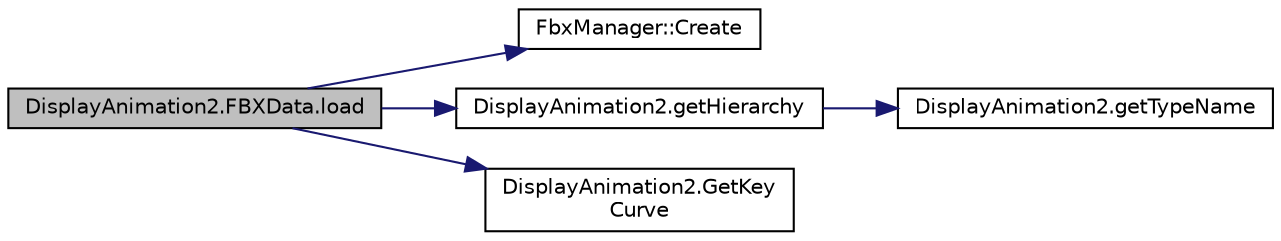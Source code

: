 digraph "DisplayAnimation2.FBXData.load"
{
  edge [fontname="Helvetica",fontsize="10",labelfontname="Helvetica",labelfontsize="10"];
  node [fontname="Helvetica",fontsize="10",shape=record];
  rankdir="LR";
  Node8 [label="DisplayAnimation2.FBXData.load",height=0.2,width=0.4,color="black", fillcolor="grey75", style="filled", fontcolor="black"];
  Node8 -> Node9 [color="midnightblue",fontsize="10",style="solid",fontname="Helvetica"];
  Node9 [label="FbxManager::Create",height=0.2,width=0.4,color="black", fillcolor="white", style="filled",URL="$class_fbx_manager.html#af51cafc0f34f17d497f7921d847a4dd4"];
  Node8 -> Node10 [color="midnightblue",fontsize="10",style="solid",fontname="Helvetica"];
  Node10 [label="DisplayAnimation2.getHierarchy",height=0.2,width=0.4,color="black", fillcolor="white", style="filled",URL="$namespace_display_animation2.html#a88c4db3426ea3ee60268c8f151fa1690"];
  Node10 -> Node11 [color="midnightblue",fontsize="10",style="solid",fontname="Helvetica"];
  Node11 [label="DisplayAnimation2.getTypeName",height=0.2,width=0.4,color="black", fillcolor="white", style="filled",URL="$namespace_display_animation2.html#acb58627435e7bf0ca9ae36af47a73fe6"];
  Node8 -> Node12 [color="midnightblue",fontsize="10",style="solid",fontname="Helvetica"];
  Node12 [label="DisplayAnimation2.GetKey\lCurve",height=0.2,width=0.4,color="black", fillcolor="white", style="filled",URL="$namespace_display_animation2.html#a9b0d487a1b97cacb8e7a2d0ddda16b67"];
}
